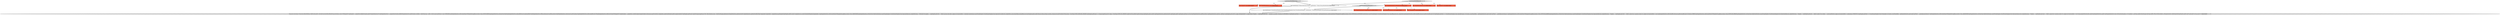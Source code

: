 digraph {
11 [style = filled, label = "final StateMachine2<VirtualMachineTemplate.State,VirtualMachineTemplate.Event,VirtualMachineTemplate> stateMachine = VirtualMachineTemplate.State.getStateMachine()@@@3@@@['0', '0', '1']", fillcolor = white, shape = ellipse image = "AAA0AAABBB3BBB"];
13 [style = filled, label = "final VMTemplateVO template@@@2@@@['0', '0', '1']", fillcolor = tomato, shape = box image = "AAA0AAABBB3BBB"];
1 [style = filled, label = "final UploadStatusAnswer answer@@@2@@@['1', '0', '0']", fillcolor = tomato, shape = box image = "AAA0AAABBB1BBB"];
6 [style = filled, label = "final VolumeVO volume@@@2@@@['0', '1', '0']", fillcolor = tomato, shape = box image = "AAA0AAABBB2BBB"];
3 [style = filled, label = "final VolumeVO volume@@@2@@@['1', '0', '0']", fillcolor = tomato, shape = box image = "AAA0AAABBB1BBB"];
12 [style = filled, label = "handleTemplateStatusResponse['0', '0', '1']", fillcolor = lightgray, shape = diamond image = "AAA0AAABBB3BBB"];
2 [style = filled, label = "final StateMachine2<Volume.State,Event,Volume> stateMachine = Volume.State.getStateMachine()@@@3@@@['1', '1', '0']", fillcolor = white, shape = ellipse image = "AAA0AAABBB1BBB"];
7 [style = filled, label = "handleVolumeStatusResponse['0', '1', '0']", fillcolor = lightgray, shape = diamond image = "AAA0AAABBB2BBB"];
4 [style = filled, label = "final VolumeDataStoreVO volumeDataStore@@@2@@@['1', '1', '0']", fillcolor = tomato, shape = box image = "AAA0AAABBB1BBB"];
0 [style = filled, label = "handleVolumeStatusResponse['1', '0', '0']", fillcolor = lightgray, shape = diamond image = "AAA0AAABBB1BBB"];
8 [style = filled, label = "final UploadStatusAnswer answer@@@2@@@['0', '1', '0']", fillcolor = tomato, shape = box image = "AAA0AAABBB2BBB"];
10 [style = filled, label = "final TemplateDataStoreVO templateDataStore@@@2@@@['0', '0', '1']", fillcolor = tomato, shape = box image = "AAA0AAABBB3BBB"];
5 [style = filled, label = "Transaction.execute(new TransactionCallbackNoReturn(){@Override public void doInTransactionWithoutResult(TransactionStatus status){VMTemplateVO tmpTemplate = _templateDao.findById(template.getId())TemplateDataStoreVO tmpTemplateDataStore = _templateDataStoreDao.findById(templateDataStore.getId())boolean sendAlert = falseString msg = nulltry {switch (answer.getStatus()) {case COMPLETED:tmpTemplateDataStore.setDownloadState(VMTemplateStorageResourceAssoc.Status.DOWNLOADED)tmpTemplateDataStore.setState(State.Ready)tmpTemplateDataStore.setInstallPath(answer.getInstallPath())tmpTemplateDataStore.setPhysicalSize(answer.getPhysicalSize())tmpTemplateDataStore.setSize(answer.getVirtualSize())tmpTemplateDataStore.setDownloadPercent(100)tmpTemplateDataStore.setExtractUrl(null)VMTemplateVO templateUpdate = _templateDao.createForUpdate()templateUpdate.setSize(answer.getVirtualSize())_templateDao.update(tmpTemplate.getId(),templateUpdate)if (tmpTemplate.getFormat().equals(Storage.ImageFormat.OVA)) {final DataStore store = dataStoreManager.getDataStore(templateDataStore.getDataStoreId(),templateDataStore.getDataStoreRole())final TemplateInfo templateInfo = templateFactory.getTemplate(tmpTemplate.getId(),store)if (!templateService.createOvaDataDiskTemplates(templateInfo)) {tmpTemplateDataStore.setDownloadState(VMTemplateStorageResourceAssoc.Status.ABANDONED)tmpTemplateDataStore.setState(State.Failed)stateMachine.transitTo(tmpTemplate,VirtualMachineTemplate.Event.OperationFailed,null,_templateDao)msg = \"Multi-disk OVA template \" + tmpTemplate.getUuid() + \" failed to process data disks\"s_logger.error(msg)sendAlert = truebreak}}stateMachine.transitTo(tmpTemplate,VirtualMachineTemplate.Event.OperationSucceeded,null,_templateDao)_resourceLimitMgr.incrementResourceCount(template.getAccountId(),Resource.ResourceType.secondary_storage,answer.getVirtualSize())String etype = EventTypes.EVENT_TEMPLATE_CREATEif (tmpTemplate.getFormat() == Storage.ImageFormat.ISO) {etype = EventTypes.EVENT_ISO_CREATE}UsageEventUtils.publishUsageEvent(etype,tmpTemplate.getAccountId(),tmpTemplateDataStore.getDataStoreId(),tmpTemplate.getId(),tmpTemplate.getName(),null,null,tmpTemplateDataStore.getPhysicalSize(),tmpTemplateDataStore.getSize(),.getName(),tmpTemplate.getUuid())if (s_logger.isDebugEnabled()) {s_logger.debug(\"Template \" + tmpTemplate.getUuid() + \" uploaded successfully\")}breakcase IN_PROGRESS:if (tmpTemplate.getState() == VirtualMachineTemplate.State.NotUploaded) {tmpTemplateDataStore.setDownloadState(VMTemplateStorageResourceAssoc.Status.DOWNLOAD_IN_PROGRESS)stateMachine.transitTo(tmpTemplate,VirtualMachineTemplate.Event.UploadRequested,null,_templateDao)tmpTemplateDataStore.setDownloadPercent(answer.getDownloadPercent())}if (tmpTemplate.getState() == VirtualMachineTemplate.State.UploadInProgress) {if (System.currentTimeMillis() - tmpTemplateDataStore.getCreated().getTime() > _uploadOperationTimeout) {tmpTemplateDataStore.setDownloadState(VMTemplateStorageResourceAssoc.Status.DOWNLOAD_ERROR)tmpTemplateDataStore.setState(State.Failed)stateMachine.transitTo(tmpTemplate,VirtualMachineTemplate.Event.OperationFailed,null,_templateDao)msg = \"Template \" + tmpTemplate.getUuid() + \" failed to upload due to operation timed out\"s_logger.error(msg)sendAlert = true}{tmpTemplateDataStore.setDownloadPercent(answer.getDownloadPercent())}}breakcase ERROR:tmpTemplateDataStore.setDownloadState(VMTemplateStorageResourceAssoc.Status.DOWNLOAD_ERROR)tmpTemplateDataStore.setState(State.Failed)stateMachine.transitTo(tmpTemplate,VirtualMachineTemplate.Event.OperationFailed,null,_templateDao)msg = \"Template \" + tmpTemplate.getUuid() + \" failed to upload. Error details: \" + answer.getDetails()s_logger.error(msg)sendAlert = truebreakcase UNKNOWN:if (tmpTemplate.getState() == VirtualMachineTemplate.State.NotUploaded) {if (System.currentTimeMillis() - tmpTemplateDataStore.getCreated().getTime() > _uploadOperationTimeout) {tmpTemplateDataStore.setDownloadState(VMTemplateStorageResourceAssoc.Status.ABANDONED)tmpTemplateDataStore.setState(State.Failed)stateMachine.transitTo(tmpTemplate,VirtualMachineTemplate.Event.OperationTimeout,null,_templateDao)msg = \"Template \" + tmpTemplate.getUuid() + \" failed to upload due to operation timed out\"s_logger.error(msg)sendAlert = true}}break_templateDataStoreDao.update(tmpTemplateDataStore.getId(),tmpTemplateDataStore)}catch (NoTransitionException e) {if (sendAlert) {_alertMgr.sendAlert(AlertManager.AlertType.ALERT_TYPE_UPLOAD_FAILED,_vmTemplateZoneDao.listByTemplateId(tmpTemplate.getId()).get(0).getZoneId(),null,msg,msg)}}}})@@@4@@@['1', '1', '1']", fillcolor = lightgray, shape = ellipse image = "AAA0AAABBB1BBB"];
9 [style = filled, label = "final UploadStatusAnswer answer@@@2@@@['0', '0', '1']", fillcolor = tomato, shape = box image = "AAA0AAABBB3BBB"];
12->10 [style = dotted, label="true"];
4->13 [style = dashed, label="0"];
12->11 [style = bold, label=""];
0->3 [style = dotted, label="true"];
12->13 [style = dotted, label="true"];
0->4 [style = dotted, label="true"];
0->2 [style = bold, label=""];
0->1 [style = dotted, label="true"];
7->4 [style = dotted, label="true"];
12->9 [style = dotted, label="true"];
2->11 [style = dashed, label="0"];
11->5 [style = bold, label=""];
7->6 [style = dotted, label="true"];
2->5 [style = bold, label=""];
7->8 [style = dotted, label="true"];
7->2 [style = bold, label=""];
}
